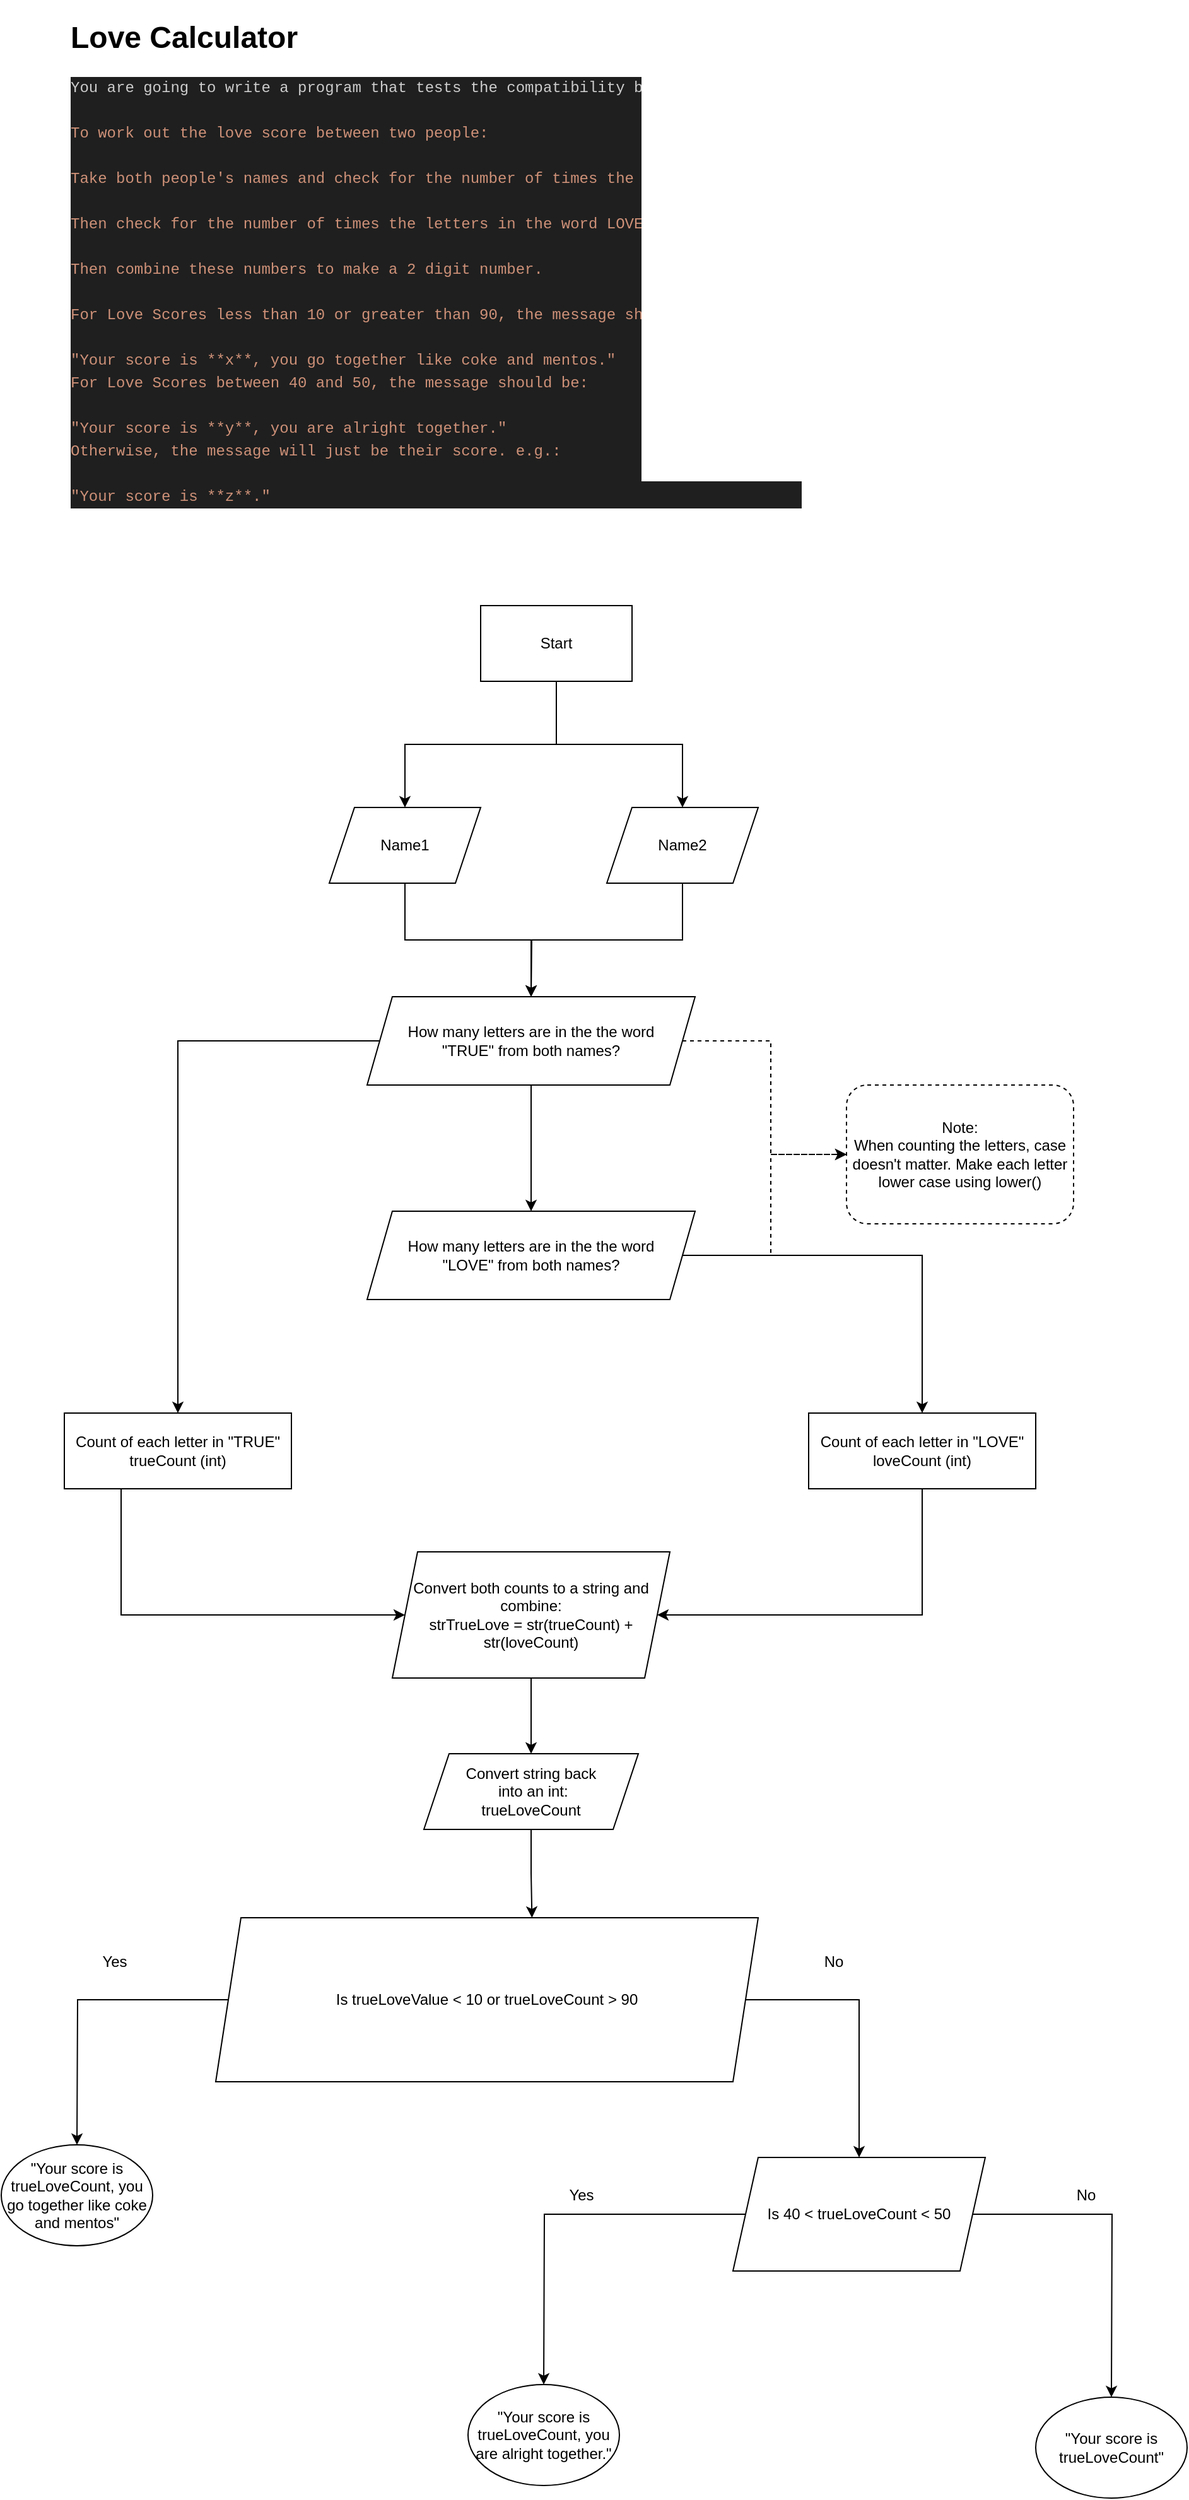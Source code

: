 <mxfile version="21.6.8" type="device">
  <diagram name="Page-1" id="5Mwa_W6wFosUETOQfhfM">
    <mxGraphModel dx="1964" dy="818" grid="1" gridSize="10" guides="1" tooltips="1" connect="1" arrows="1" fold="1" page="1" pageScale="1" pageWidth="850" pageHeight="1100" math="0" shadow="0">
      <root>
        <mxCell id="0" />
        <mxCell id="1" parent="0" />
        <mxCell id="o1bM48Pfgw_54I8eiOrk-1" value="&lt;h1&gt;Love Calculator&lt;/h1&gt;&lt;div style=&quot;color: rgb(204, 204, 204); background-color: rgb(31, 31, 31); font-family: Menlo, Monaco, &amp;quot;Courier New&amp;quot;, monospace; line-height: 18px;&quot;&gt;&lt;div&gt;You are going to write a program that tests the compatibility between two people.&lt;/div&gt;&lt;br&gt;&lt;div&gt;&lt;span style=&quot;color: #ce9178;&quot;&gt;To work out the love score between two people:&lt;/span&gt;&lt;/div&gt;&lt;br&gt;&lt;div&gt;&lt;span style=&quot;color: #ce9178;&quot;&gt;Take both people&#39;s names and check for the number of times the letters in the word TRUE occurs. &lt;/span&gt;&lt;/div&gt;&lt;br&gt;&lt;div&gt;&lt;span style=&quot;color: #ce9178;&quot;&gt;Then check for the number of times the letters in the word LOVE occurs. &lt;/span&gt;&lt;/div&gt;&lt;br&gt;&lt;div&gt;&lt;span style=&quot;color: #ce9178;&quot;&gt;Then combine these numbers to make a 2 digit number.&lt;/span&gt;&lt;/div&gt;&lt;br&gt;&lt;div&gt;&lt;span style=&quot;color: #ce9178;&quot;&gt;For Love Scores less than 10 or greater than 90, the message should be:&lt;/span&gt;&lt;/div&gt;&lt;br&gt;&lt;div&gt;&lt;span style=&quot;color: #ce9178;&quot;&gt;&quot;Your score is **x**, you go together like coke and mentos.&quot;&lt;/span&gt;&lt;/div&gt;&lt;div&gt;&lt;span style=&quot;color: #ce9178;&quot;&gt;For Love Scores between 40 and 50, the message should be:&lt;/span&gt;&lt;/div&gt;&lt;br&gt;&lt;div&gt;&lt;span style=&quot;color: #ce9178;&quot;&gt;&quot;Your score is **y**, you are alright together.&quot;&lt;/span&gt;&lt;/div&gt;&lt;div&gt;&lt;span style=&quot;color: #ce9178;&quot;&gt;Otherwise, the message will just be their score. e.g.:&lt;/span&gt;&lt;/div&gt;&lt;br&gt;&lt;div&gt;&lt;span style=&quot;color: #ce9178;&quot;&gt;&quot;Your score is **z**.&quot;&lt;/span&gt;&lt;/div&gt;&lt;/div&gt;" style="text;html=1;strokeColor=none;fillColor=none;spacing=5;spacingTop=-20;whiteSpace=wrap;overflow=hidden;rounded=0;" vertex="1" parent="1">
          <mxGeometry x="30" y="20" width="780" height="440" as="geometry" />
        </mxCell>
        <mxCell id="o1bM48Pfgw_54I8eiOrk-6" style="edgeStyle=orthogonalEdgeStyle;rounded=0;orthogonalLoop=1;jettySize=auto;html=1;exitX=0.5;exitY=1;exitDx=0;exitDy=0;" edge="1" parent="1" source="o1bM48Pfgw_54I8eiOrk-2" target="o1bM48Pfgw_54I8eiOrk-4">
          <mxGeometry relative="1" as="geometry" />
        </mxCell>
        <mxCell id="o1bM48Pfgw_54I8eiOrk-7" style="edgeStyle=orthogonalEdgeStyle;rounded=0;orthogonalLoop=1;jettySize=auto;html=1;exitX=0.5;exitY=1;exitDx=0;exitDy=0;" edge="1" parent="1" source="o1bM48Pfgw_54I8eiOrk-2" target="o1bM48Pfgw_54I8eiOrk-5">
          <mxGeometry relative="1" as="geometry" />
        </mxCell>
        <mxCell id="o1bM48Pfgw_54I8eiOrk-2" value="Start" style="rounded=0;whiteSpace=wrap;html=1;" vertex="1" parent="1">
          <mxGeometry x="360" y="490" width="120" height="60" as="geometry" />
        </mxCell>
        <mxCell id="o1bM48Pfgw_54I8eiOrk-9" style="edgeStyle=orthogonalEdgeStyle;rounded=0;orthogonalLoop=1;jettySize=auto;html=1;exitX=0.5;exitY=1;exitDx=0;exitDy=0;entryX=0.5;entryY=0;entryDx=0;entryDy=0;" edge="1" parent="1" source="o1bM48Pfgw_54I8eiOrk-4" target="o1bM48Pfgw_54I8eiOrk-8">
          <mxGeometry relative="1" as="geometry" />
        </mxCell>
        <mxCell id="o1bM48Pfgw_54I8eiOrk-4" value="Name1" style="shape=parallelogram;perimeter=parallelogramPerimeter;whiteSpace=wrap;html=1;fixedSize=1;" vertex="1" parent="1">
          <mxGeometry x="240" y="650" width="120" height="60" as="geometry" />
        </mxCell>
        <mxCell id="o1bM48Pfgw_54I8eiOrk-10" style="edgeStyle=orthogonalEdgeStyle;rounded=0;orthogonalLoop=1;jettySize=auto;html=1;exitX=0.5;exitY=1;exitDx=0;exitDy=0;" edge="1" parent="1" source="o1bM48Pfgw_54I8eiOrk-5">
          <mxGeometry relative="1" as="geometry">
            <mxPoint x="400" y="800" as="targetPoint" />
          </mxGeometry>
        </mxCell>
        <mxCell id="o1bM48Pfgw_54I8eiOrk-5" value="Name2" style="shape=parallelogram;perimeter=parallelogramPerimeter;whiteSpace=wrap;html=1;fixedSize=1;" vertex="1" parent="1">
          <mxGeometry x="460" y="650" width="120" height="60" as="geometry" />
        </mxCell>
        <mxCell id="o1bM48Pfgw_54I8eiOrk-21" style="edgeStyle=orthogonalEdgeStyle;rounded=0;orthogonalLoop=1;jettySize=auto;html=1;exitX=1;exitY=0.5;exitDx=0;exitDy=0;entryX=0;entryY=0.5;entryDx=0;entryDy=0;dashed=1;" edge="1" parent="1" source="o1bM48Pfgw_54I8eiOrk-8" target="o1bM48Pfgw_54I8eiOrk-19">
          <mxGeometry relative="1" as="geometry">
            <mxPoint x="590" y="890" as="targetPoint" />
          </mxGeometry>
        </mxCell>
        <mxCell id="o1bM48Pfgw_54I8eiOrk-29" style="edgeStyle=orthogonalEdgeStyle;rounded=0;orthogonalLoop=1;jettySize=auto;html=1;exitX=0;exitY=0.5;exitDx=0;exitDy=0;" edge="1" parent="1" source="o1bM48Pfgw_54I8eiOrk-8" target="o1bM48Pfgw_54I8eiOrk-11">
          <mxGeometry relative="1" as="geometry" />
        </mxCell>
        <mxCell id="o1bM48Pfgw_54I8eiOrk-31" style="edgeStyle=orthogonalEdgeStyle;rounded=0;orthogonalLoop=1;jettySize=auto;html=1;exitX=0.5;exitY=1;exitDx=0;exitDy=0;" edge="1" parent="1" source="o1bM48Pfgw_54I8eiOrk-8" target="o1bM48Pfgw_54I8eiOrk-17">
          <mxGeometry relative="1" as="geometry" />
        </mxCell>
        <mxCell id="o1bM48Pfgw_54I8eiOrk-8" value="How many letters are in the the word &lt;br&gt;&quot;TRUE&quot; from both names?&lt;br&gt;" style="shape=parallelogram;perimeter=parallelogramPerimeter;whiteSpace=wrap;html=1;fixedSize=1;" vertex="1" parent="1">
          <mxGeometry x="270" y="800" width="260" height="70" as="geometry" />
        </mxCell>
        <mxCell id="o1bM48Pfgw_54I8eiOrk-65" style="edgeStyle=orthogonalEdgeStyle;rounded=0;orthogonalLoop=1;jettySize=auto;html=1;exitX=0.25;exitY=1;exitDx=0;exitDy=0;entryX=0;entryY=0.5;entryDx=0;entryDy=0;" edge="1" parent="1" source="o1bM48Pfgw_54I8eiOrk-11" target="o1bM48Pfgw_54I8eiOrk-38">
          <mxGeometry relative="1" as="geometry">
            <Array as="points">
              <mxPoint x="75" y="1290" />
            </Array>
          </mxGeometry>
        </mxCell>
        <mxCell id="o1bM48Pfgw_54I8eiOrk-11" value="Count of each letter in &quot;TRUE&quot;&lt;br&gt;trueCount (int)" style="rounded=0;whiteSpace=wrap;html=1;" vertex="1" parent="1">
          <mxGeometry x="30" y="1130" width="180" height="60" as="geometry" />
        </mxCell>
        <mxCell id="o1bM48Pfgw_54I8eiOrk-22" style="edgeStyle=orthogonalEdgeStyle;rounded=0;orthogonalLoop=1;jettySize=auto;html=1;exitX=1;exitY=0.5;exitDx=0;exitDy=0;entryX=0;entryY=0.5;entryDx=0;entryDy=0;dashed=1;" edge="1" parent="1" source="o1bM48Pfgw_54I8eiOrk-17" target="o1bM48Pfgw_54I8eiOrk-19">
          <mxGeometry relative="1" as="geometry" />
        </mxCell>
        <mxCell id="o1bM48Pfgw_54I8eiOrk-30" style="edgeStyle=orthogonalEdgeStyle;rounded=0;orthogonalLoop=1;jettySize=auto;html=1;exitX=1;exitY=0.5;exitDx=0;exitDy=0;entryX=0.5;entryY=0;entryDx=0;entryDy=0;" edge="1" parent="1" source="o1bM48Pfgw_54I8eiOrk-17" target="o1bM48Pfgw_54I8eiOrk-25">
          <mxGeometry relative="1" as="geometry" />
        </mxCell>
        <mxCell id="o1bM48Pfgw_54I8eiOrk-17" value="How many letters are in the the word &lt;br&gt;&quot;LOVE&quot; from both names?" style="shape=parallelogram;perimeter=parallelogramPerimeter;whiteSpace=wrap;html=1;fixedSize=1;" vertex="1" parent="1">
          <mxGeometry x="270" y="970" width="260" height="70" as="geometry" />
        </mxCell>
        <mxCell id="o1bM48Pfgw_54I8eiOrk-19" value="Note:&lt;br style=&quot;border-color: var(--border-color);&quot;&gt;When counting the letters, case doesn&#39;t matter. Make each letter lower case using lower()" style="rounded=1;whiteSpace=wrap;html=1;dashed=1;" vertex="1" parent="1">
          <mxGeometry x="650" y="870" width="180" height="110" as="geometry" />
        </mxCell>
        <mxCell id="o1bM48Pfgw_54I8eiOrk-66" style="edgeStyle=orthogonalEdgeStyle;rounded=0;orthogonalLoop=1;jettySize=auto;html=1;exitX=0.5;exitY=1;exitDx=0;exitDy=0;entryX=1;entryY=0.5;entryDx=0;entryDy=0;" edge="1" parent="1" source="o1bM48Pfgw_54I8eiOrk-25" target="o1bM48Pfgw_54I8eiOrk-38">
          <mxGeometry relative="1" as="geometry">
            <Array as="points">
              <mxPoint x="710" y="1290" />
            </Array>
          </mxGeometry>
        </mxCell>
        <mxCell id="o1bM48Pfgw_54I8eiOrk-25" value="Count of each letter in &quot;LOVE&quot;&lt;br&gt;loveCount (int)" style="rounded=0;whiteSpace=wrap;html=1;" vertex="1" parent="1">
          <mxGeometry x="620" y="1130" width="180" height="60" as="geometry" />
        </mxCell>
        <mxCell id="o1bM48Pfgw_54I8eiOrk-44" style="edgeStyle=orthogonalEdgeStyle;rounded=0;orthogonalLoop=1;jettySize=auto;html=1;exitX=0.5;exitY=1;exitDx=0;exitDy=0;" edge="1" parent="1" source="o1bM48Pfgw_54I8eiOrk-38" target="o1bM48Pfgw_54I8eiOrk-43">
          <mxGeometry relative="1" as="geometry" />
        </mxCell>
        <mxCell id="o1bM48Pfgw_54I8eiOrk-38" value="Convert both counts to a string and combine:&lt;br&gt;strTrueLove = str(trueCount) + str(loveCount)" style="shape=parallelogram;perimeter=parallelogramPerimeter;whiteSpace=wrap;html=1;fixedSize=1;" vertex="1" parent="1">
          <mxGeometry x="290" y="1240" width="220" height="100" as="geometry" />
        </mxCell>
        <mxCell id="o1bM48Pfgw_54I8eiOrk-46" style="edgeStyle=orthogonalEdgeStyle;rounded=0;orthogonalLoop=1;jettySize=auto;html=1;exitX=0.5;exitY=1;exitDx=0;exitDy=0;entryX=0.583;entryY=0;entryDx=0;entryDy=0;entryPerimeter=0;" edge="1" parent="1" source="o1bM48Pfgw_54I8eiOrk-43" target="o1bM48Pfgw_54I8eiOrk-45">
          <mxGeometry relative="1" as="geometry" />
        </mxCell>
        <mxCell id="o1bM48Pfgw_54I8eiOrk-43" value="Convert string back&lt;br&gt;&amp;nbsp;into an int:&lt;br&gt;trueLoveCount" style="shape=parallelogram;perimeter=parallelogramPerimeter;whiteSpace=wrap;html=1;fixedSize=1;" vertex="1" parent="1">
          <mxGeometry x="315" y="1400" width="170" height="60" as="geometry" />
        </mxCell>
        <mxCell id="o1bM48Pfgw_54I8eiOrk-50" style="edgeStyle=orthogonalEdgeStyle;rounded=0;orthogonalLoop=1;jettySize=auto;html=1;exitX=0;exitY=0.5;exitDx=0;exitDy=0;" edge="1" parent="1" source="o1bM48Pfgw_54I8eiOrk-45">
          <mxGeometry relative="1" as="geometry">
            <mxPoint x="40" y="1710" as="targetPoint" />
          </mxGeometry>
        </mxCell>
        <mxCell id="o1bM48Pfgw_54I8eiOrk-56" style="edgeStyle=orthogonalEdgeStyle;rounded=0;orthogonalLoop=1;jettySize=auto;html=1;exitX=1;exitY=0.5;exitDx=0;exitDy=0;entryX=0.5;entryY=0;entryDx=0;entryDy=0;" edge="1" parent="1" source="o1bM48Pfgw_54I8eiOrk-45" target="o1bM48Pfgw_54I8eiOrk-52">
          <mxGeometry relative="1" as="geometry">
            <Array as="points">
              <mxPoint x="660" y="1595" />
            </Array>
          </mxGeometry>
        </mxCell>
        <mxCell id="o1bM48Pfgw_54I8eiOrk-45" value="Is trueLoveValue &amp;lt; 10 or trueLoveCount&amp;nbsp;&amp;gt; 90" style="shape=parallelogram;perimeter=parallelogramPerimeter;whiteSpace=wrap;html=1;fixedSize=1;" vertex="1" parent="1">
          <mxGeometry x="150" y="1530" width="430" height="130" as="geometry" />
        </mxCell>
        <mxCell id="o1bM48Pfgw_54I8eiOrk-51" value="&quot;Your score is trueLoveCount, you go together like coke and mentos&quot;" style="ellipse;whiteSpace=wrap;html=1;" vertex="1" parent="1">
          <mxGeometry x="-20" y="1710" width="120" height="80" as="geometry" />
        </mxCell>
        <mxCell id="o1bM48Pfgw_54I8eiOrk-57" style="edgeStyle=orthogonalEdgeStyle;rounded=0;orthogonalLoop=1;jettySize=auto;html=1;exitX=0;exitY=0.5;exitDx=0;exitDy=0;" edge="1" parent="1" source="o1bM48Pfgw_54I8eiOrk-52">
          <mxGeometry relative="1" as="geometry">
            <mxPoint x="410" y="1900" as="targetPoint" />
          </mxGeometry>
        </mxCell>
        <mxCell id="o1bM48Pfgw_54I8eiOrk-58" style="edgeStyle=orthogonalEdgeStyle;rounded=0;orthogonalLoop=1;jettySize=auto;html=1;exitX=1;exitY=0.5;exitDx=0;exitDy=0;" edge="1" parent="1" source="o1bM48Pfgw_54I8eiOrk-52">
          <mxGeometry relative="1" as="geometry">
            <mxPoint x="860" y="1910" as="targetPoint" />
          </mxGeometry>
        </mxCell>
        <mxCell id="o1bM48Pfgw_54I8eiOrk-52" value="Is 40 &amp;lt; trueLoveCount&amp;nbsp;&amp;lt; 50" style="shape=parallelogram;perimeter=parallelogramPerimeter;whiteSpace=wrap;html=1;fixedSize=1;" vertex="1" parent="1">
          <mxGeometry x="560" y="1720" width="200" height="90" as="geometry" />
        </mxCell>
        <mxCell id="o1bM48Pfgw_54I8eiOrk-54" value="Yes" style="text;html=1;strokeColor=none;fillColor=none;align=center;verticalAlign=middle;whiteSpace=wrap;rounded=0;" vertex="1" parent="1">
          <mxGeometry x="40" y="1550" width="60" height="30" as="geometry" />
        </mxCell>
        <mxCell id="o1bM48Pfgw_54I8eiOrk-55" value="No" style="text;html=1;strokeColor=none;fillColor=none;align=center;verticalAlign=middle;whiteSpace=wrap;rounded=0;" vertex="1" parent="1">
          <mxGeometry x="610" y="1550" width="60" height="30" as="geometry" />
        </mxCell>
        <mxCell id="o1bM48Pfgw_54I8eiOrk-59" value="&quot;Your score is trueLoveCount, you are alright together.&quot;" style="ellipse;whiteSpace=wrap;html=1;" vertex="1" parent="1">
          <mxGeometry x="350" y="1900" width="120" height="80" as="geometry" />
        </mxCell>
        <mxCell id="o1bM48Pfgw_54I8eiOrk-60" value="Yes" style="text;html=1;strokeColor=none;fillColor=none;align=center;verticalAlign=middle;whiteSpace=wrap;rounded=0;" vertex="1" parent="1">
          <mxGeometry x="410" y="1735" width="60" height="30" as="geometry" />
        </mxCell>
        <mxCell id="o1bM48Pfgw_54I8eiOrk-61" value="&quot;Your score is trueLoveCount&quot;" style="ellipse;whiteSpace=wrap;html=1;" vertex="1" parent="1">
          <mxGeometry x="800" y="1910" width="120" height="80" as="geometry" />
        </mxCell>
        <mxCell id="o1bM48Pfgw_54I8eiOrk-62" value="No" style="text;html=1;strokeColor=none;fillColor=none;align=center;verticalAlign=middle;whiteSpace=wrap;rounded=0;" vertex="1" parent="1">
          <mxGeometry x="810" y="1735" width="60" height="30" as="geometry" />
        </mxCell>
      </root>
    </mxGraphModel>
  </diagram>
</mxfile>
